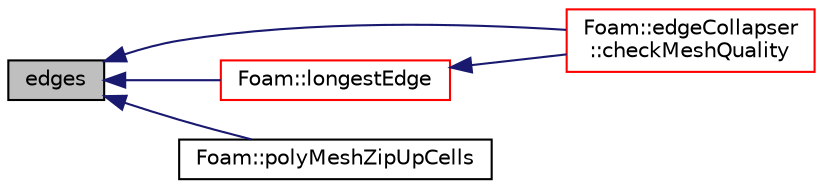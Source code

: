 digraph "edges"
{
  bgcolor="transparent";
  edge [fontname="Helvetica",fontsize="10",labelfontname="Helvetica",labelfontsize="10"];
  node [fontname="Helvetica",fontsize="10",shape=record];
  rankdir="LR";
  Node658 [label="edges",height=0.2,width=0.4,color="black", fillcolor="grey75", style="filled", fontcolor="black"];
  Node658 -> Node659 [dir="back",color="midnightblue",fontsize="10",style="solid",fontname="Helvetica"];
  Node659 [label="Foam::edgeCollapser\l::checkMeshQuality",height=0.2,width=0.4,color="red",URL="$a22401.html#a05c592dbdbe3fcc0728c2595750b5982",tooltip="Check mesh and mark points on faces in error. "];
  Node658 -> Node663 [dir="back",color="midnightblue",fontsize="10",style="solid",fontname="Helvetica"];
  Node663 [label="Foam::longestEdge",height=0.2,width=0.4,color="red",URL="$a21851.html#ab63873706d388dff280c36ec811f0aee",tooltip="Find the longest edge on a face. Face point labels index into pts. "];
  Node663 -> Node659 [dir="back",color="midnightblue",fontsize="10",style="solid",fontname="Helvetica"];
  Node658 -> Node665 [dir="back",color="midnightblue",fontsize="10",style="solid",fontname="Helvetica"];
  Node665 [label="Foam::polyMeshZipUpCells",height=0.2,width=0.4,color="black",URL="$a21851.html#ab957fb2d74d8de84991a6246e876ecd2"];
}
